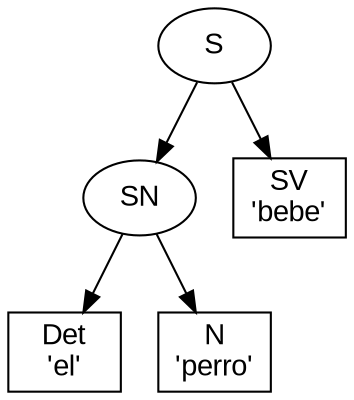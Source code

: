 digraph ParseTree {
  rankdir=TB;
  node [fontname="Arial"];
  n1 [label="S", shape=ellipse];
  n2 [label="SN", shape=ellipse];
  n1 -> n2;
  n3 [label="Det\n'el'", shape=box];
  n2 -> n3;
  n4 [label="N\n'perro'", shape=box];
  n2 -> n4;
  n5 [label="SV\n'bebe'", shape=box];
  n1 -> n5;
}
